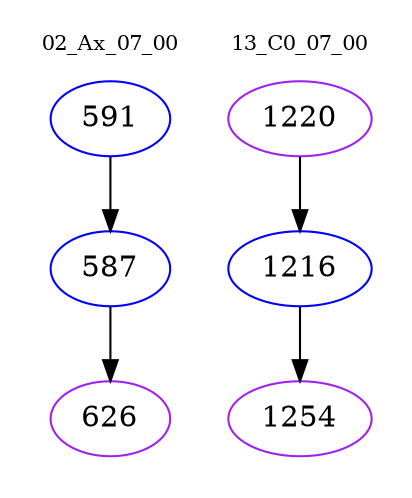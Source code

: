 digraph{
subgraph cluster_0 {
color = white
label = "02_Ax_07_00";
fontsize=10;
T0_591 [label="591", color="blue"]
T0_591 -> T0_587 [color="black"]
T0_587 [label="587", color="blue"]
T0_587 -> T0_626 [color="black"]
T0_626 [label="626", color="purple"]
}
subgraph cluster_1 {
color = white
label = "13_C0_07_00";
fontsize=10;
T1_1220 [label="1220", color="purple"]
T1_1220 -> T1_1216 [color="black"]
T1_1216 [label="1216", color="blue"]
T1_1216 -> T1_1254 [color="black"]
T1_1254 [label="1254", color="purple"]
}
}
